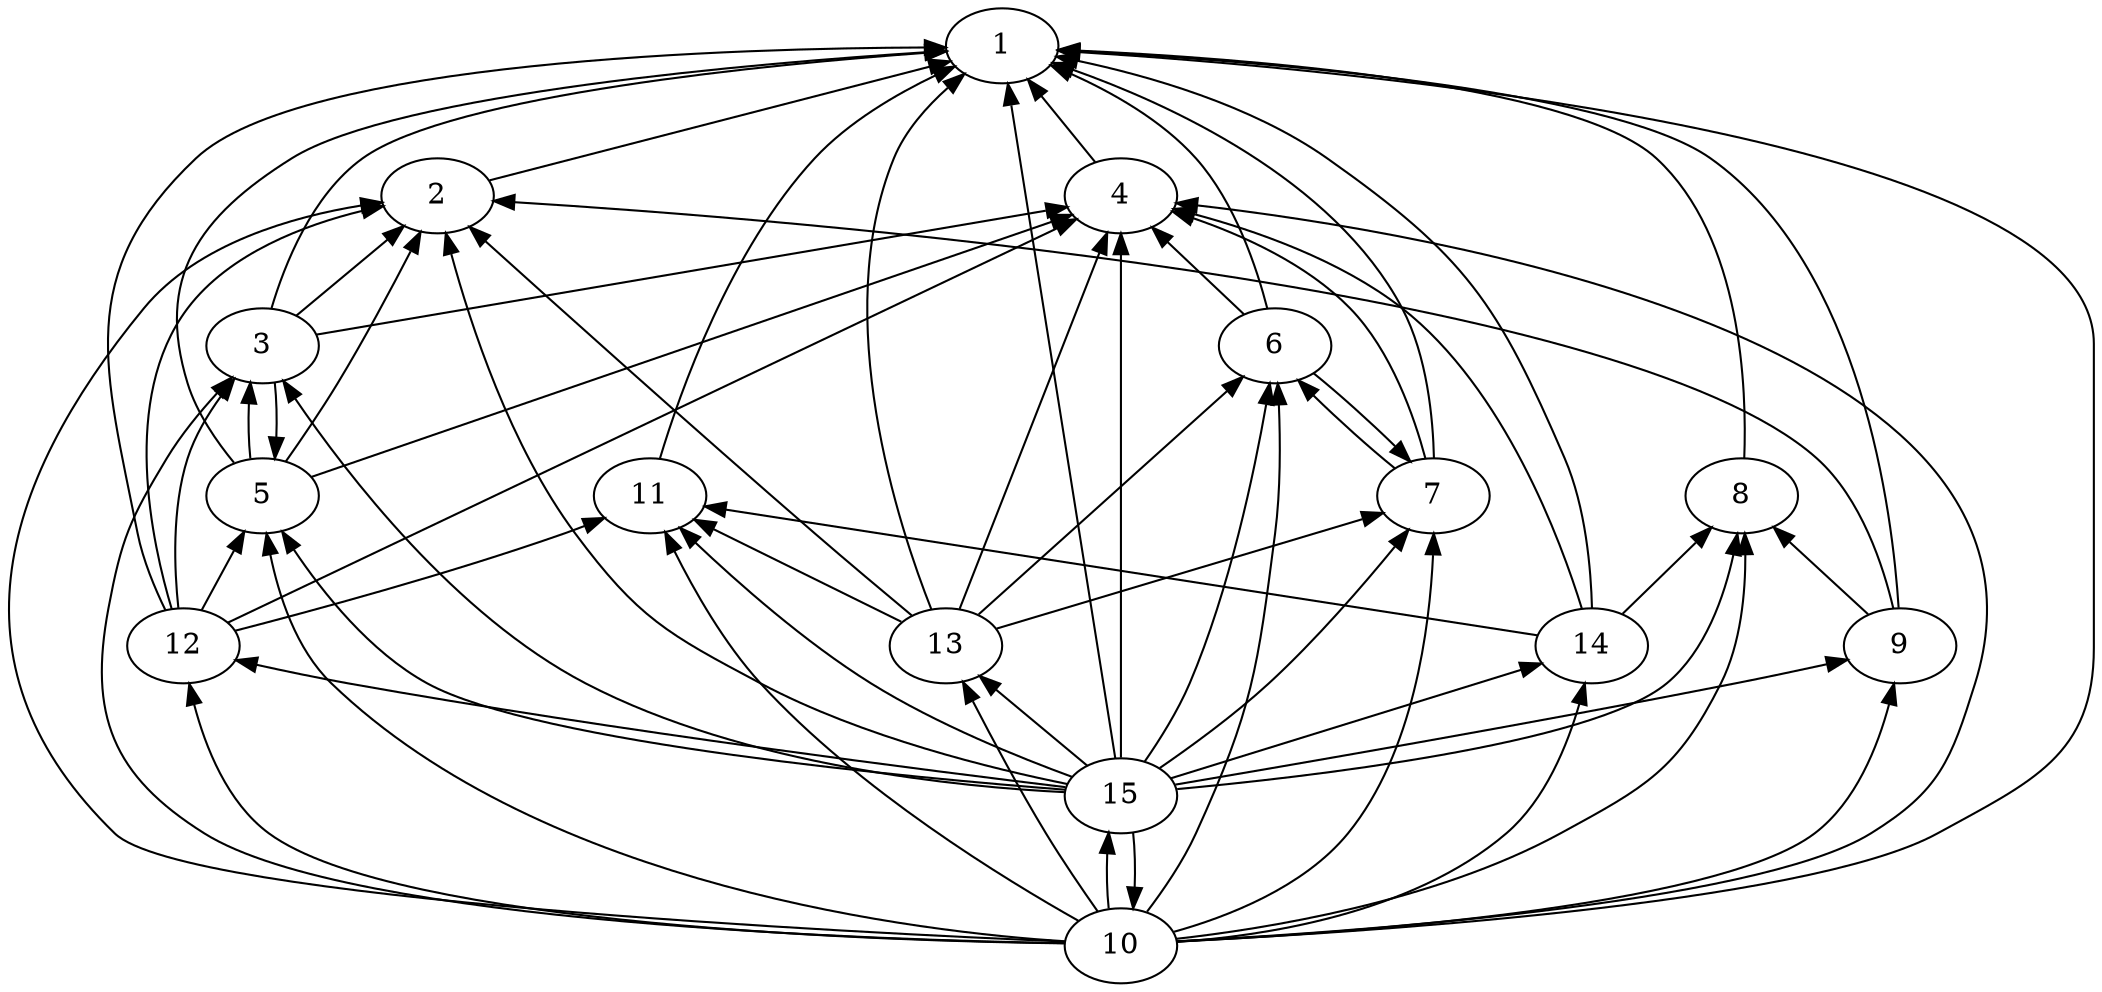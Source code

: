 strict digraph G {
	graph [bb="0,0,1000.9,468"];
	node [label="\N"];
	1	 [height=0.5,
		label=1,
		pos="476.92,450",
		width=0.75];
	2	 [height=0.5,
		label=2,
		pos="205.92,378",
		width=0.75];
	1 -> 2	 [dir=back,
		pos="s,451.43,443.23 441.68,440.64 386.17,425.89 279.69,397.6 231.15,384.7"];
	3	 [height=0.5,
		label=3,
		pos="121.92,306",
		width=0.75];
	1 -> 3	 [dir=back,
		pos="s,449.6,448.23 439.59,447.49 367.51,442.01 212.51,426.89 169.92,396 145.7,378.43 132.54,344.84 126.39,324.03"];
	4	 [height=0.5,
		label=4,
		pos="533.92,378",
		width=0.75];
	1 -> 4	 [dir=back,
		pos="s,489.57,434.02 495.94,425.98 504.29,415.43 513.86,403.34 521.31,393.93"];
	5	 [height=0.5,
		label=5,
		pos="121.92,234",
		width=0.75];
	1 -> 5	 [dir=back,
		pos="s,450,448.45 439.73,447.77 362.15,442.55 186.11,427.49 135.92,396 91.12,367.88 70.595,338.62 85.923,288 90.233,273.77 99.67,259.85 \
107.8,249.72"];
	6	 [height=0.5,
		label=6,
		pos="607.92,306",
		width=0.75];
	1 -> 6	 [dir=back,
		pos="s,500.8,441.22 510.01,437.18 529.61,428.16 553.7,414.42 569.92,396 588.42,375 598.86,343.68 603.94,324.07"];
	7	 [height=0.5,
		label=7,
		pos="683.92,234",
		width=0.75];
	1 -> 7	 [dir=back,
		pos="s,501.58,442.55 511.07,439.24 556.8,422.76 635.99,386.42 668.92,324 680.9,301.3 683.72,271.29 684.18,252.31"];
	8	 [height=0.5,
		label=8,
		pos="831.92,234",
		width=0.75];
	1 -> 8	 [dir=back,
		pos="s,503.89,449.03 514.18,448.55 588.43,444.89 751.16,432.79 790.92,396 831.81,358.17 834.43,285.96 833.18,252.22"];
	9	 [height=0.5,
		label=9,
		pos="907.92,162",
		width=0.75];
	1 -> 9	 [dir=back,
		pos="s,503.9,448.74 514.18,448.17 591.85,443.71 767.85,430.05 815.92,396 888.95,344.28 904.02,225.34 907.12,180"];
	10	 [height=0.5,
		label=10,
		pos="533.92,18",
		width=0.75];
	1 -> 10	 [dir=back,
		pos="s,503.99,448.48 514.13,447.83 633.79,439.84 1000.9,407.08 1000.9,306 1000.9,306 1000.9,306 1000.9,162 1000.9,109.93 971.45,97.258 \
925.92,72 862.77,36.967 638.94,23.054 560.96,19.201"];
	11	 [height=0.5,
		label=11,
		pos="307.92,234",
		width=0.75];
	1 -> 11	 [dir=back,
		pos="s,453.7,440.61 444.63,436.33 425.9,427.12 402.94,413.46 386.92,396 346.64,352.06 322.56,283.81 312.88,251.76"];
	12	 [height=0.5,
		label=12,
		pos="83.923,162",
		width=0.75];
	1 -> 12	 [dir=back,
		pos="s,450.05,448.04 439.82,447.26 347.89,440.14 115.14,419.91 89.923,396 31.166,340.3 46.36,295.45 61.923,216 64.414,203.28 69.914,189.78 \
74.791,179.46"];
	13	 [height=0.5,
		label=13,
		pos="449.92,162",
		width=0.75];
	1 -> 13	 [dir=back,
		pos="s,458.24,436.78 450.39,430.02 440.42,420.88 430.22,409.14 424.92,396 394.29,320.03 426.98,219.52 442.59,179.51"];
	14	 [height=0.5,
		label=14,
		pos="759.92,162",
		width=0.75];
	1 -> 14	 [dir=back,
		pos="s,503.3,445.59 513.13,443.55 546.59,436.24 596.49,421.86 632.92,396 699.49,348.76 714.64,326.97 746.92,252 756.97,228.65 759.52,\
199.08 760.03,180.34"];
	15	 [height=0.5,
		label=15,
		pos="533.92,90",
		width=0.75];
	1 -> 15	 [dir=back,
		pos="s,479.83,431.65 481.41,421.65 492.64,350.71 521.73,167 531.02,108.31"];
	2 -> 3	 [dir=back,
		pos="s,189.33,363.78 181.65,357.2 167.91,345.42 151.07,330.98 138.77,320.44"];
	2 -> 5	 [dir=back,
		pos="s,197.39,360.8 192.63,351.45 183.35,333.32 170.42,308.9 157.92,288 150.29,275.24 140.96,261.28 133.71,250.75"];
	2 -> 9	 [dir=back,
		pos="s,233.12,376.49 243.4,375.86 369.25,367.93 774.15,336.22 867.92,252 889.17,232.92 899.72,200.43 904.48,180.15"];
	2 -> 10	 [dir=back,
		pos="s,178.99,375.57 168.96,374.03 136.48,368.5 90.516,355.32 64.923,324 -6.0541,237.14 -29.445,150.25 50.923,72 83.795,39.994 409.46,\
23.394 506.67,19.125"];
	2 -> 12	 [dir=back,
		pos="s,179.53,373.76 169.5,371.42 142.07,364.48 105.9,350.67 85.923,324 53.712,281 68.453,211.99 78.015,179.71"];
	2 -> 13	 [dir=back,
		pos="s,222.29,363.14 229.97,356.18 264.51,324.91 330.24,265.65 386.92,216 402.42,202.43 420.26,187.17 432.99,176.34"];
	2 -> 15	 [dir=back,
		pos="s,210.01,359.93 212.52,350.16 221.63,315.99 240.58,257.51 271.92,216 331.69,136.85 454.07,104.97 507.73,94.429"];
	3 -> 5	 [dir=back,
		pos="s,116.01,288.2 115.33,278.18 114.98,269.24 115.21,259.59 116.03,251.59"];
	3 -> 10	 [dir=back,
		pos="s,106.74,291.01 99.753,283.44 91.513,274.22 82.564,263.12 75.923,252 58.323,222.52 54.254,213.75 47.923,180 38.303,128.72 49.781,\
99.81 93.923,72 163.27,28.309 421.82,19.94 506.72,18.361"];
	3 -> 12	 [dir=back,
		pos="s,107.91,290.25 101.89,282.26 95.545,273.34 89.309,262.75 85.923,252 78.364,228 79.522,198.59 81.422,180.07"];
	3 -> 15	 [dir=back,
		pos="s,132.34,289.31 138.1,280.66 163.05,243.91 214.63,176.65 276.92,144 317.1,122.94 450.11,101.99 507.35,93.707"];
	4 -> 3	 [dir=back,
		pos="s,507.52,373.39 497.45,371.63 415.64,357.33 219.14,322.99 148.1,310.58"];
	4 -> 5	 [dir=back,
		pos="s,509.99,369.64 500.32,366.25 419.51,338.01 215.84,266.82 145.92,242.39"];
	4 -> 6	 [dir=back,
		pos="s,549.26,363.08 556.55,355.98 568.24,344.61 582.2,331.03 592.61,320.9"];
	4 -> 7	 [dir=back,
		pos="s,559.23,371.11 568.94,367.84 592.69,359.42 623.4,345.32 643.92,324 663.61,303.55 674.58,271.78 679.87,251.97"];
	4 -> 10	 [dir=back,
		pos="s,560.84,375.45 570.83,374.32 680.85,361.43 995.83,309.74 943.92,144 932.28,106.82 927.01,92.574 893.92,72 838.04,37.248 634.85,\
23.302 560.99,19.308"];
	4 -> 12	 [dir=back,
		pos="s,511.91,367.44 502.7,363.01 416.95,321.85 179.4,207.83 105.89,172.54"];
	4 -> 13	 [dir=back,
		pos="s,527.05,360.32 523.39,350.93 505.93,306.01 471.43,217.31 456.77,179.62"];
	4 -> 14	 [dir=back,
		pos="s,559.78,372.35 569.51,369.78 598.53,361.74 639.4,347.27 668.92,324 717.69,285.56 744.57,213.33 754.91,179.86"];
	4 -> 15	 [dir=back,
		pos="s,533.92,359.98 533.92,349.93 533.92,291.19 533.92,156.69 533.92,108.01"];
	5 -> 3	 [dir=back,
		pos="s,127.82,251.59 128.51,261.6 128.87,270.52 128.64,280.18 127.84,288.2"];
	5 -> 10	 [dir=back,
		pos="s,123.88,215.95 125.67,205.96 129.71,186.18 138.01,160.4 154.92,144 256.96,45.031 438.61,23.77 506.94,19.226"];
	5 -> 12	 [dir=back,
		pos="s,112.92,216.94 108.15,207.91 103.16,198.44 97.636,187.98 93.128,179.44"];
	5 -> 15	 [dir=back,
		pos="s,131.75,216.88 137.17,208.46 151.06,187.6 173.55,159.15 200.92,144 253.76,114.75 437.61,97.58 507.07,92.011"];
	6 -> 7	 [dir=back,
		pos="s,619.41,289.66 626.58,282.27 638.29,270.5 653.18,256.73 664.96,246.92"];
	6 -> 10	 [dir=back,
		pos="s,609.28,287.98 609.77,277.96 610.49,260.14 610.6,236.63 607.92,216 599.41,150.36 597.09,132.36 569.92,72 563.82,58.438 554.44,44.505 \
546.78,34.189"];
	6 -> 13	 [dir=back,
		pos="s,591.9,291.4 584.2,284.38 551.63,254.69 493.93,202.11 465.98,176.64"];
	6 -> 15	 [dir=back,
		pos="s,605.18,287.94 603.42,277.66 597.58,244.66 585.82,188.93 566.92,144 561.3,130.63 552.7,116.69 545.69,106.33"];
	7 -> 6	 [dir=back,
		pos="s,672.23,250.56 665.05,257.94 653.36,269.69 638.55,283.37 626.83,293.13"];
	7 -> 10	 [dir=back,
		pos="s,684.06,215.8 683.71,205.77 682.02,170.74 674.31,110.86 642.92,72 621.69,45.712 584.42,31.19 559.46,23.996"];
	7 -> 13	 [dir=back,
		pos="s,659.32,226.43 649.74,223.48 602,208.79 516.52,182.49 474.54,169.58"];
	7 -> 15	 [dir=back,
		pos="s,671.39,217.85 665.11,210.03 649.81,191.18 627.18,164.75 604.92,144 588.5,128.69 567.9,113.4 553.13,103.02"];
	8 -> 9	 [dir=back,
		pos="s,847.67,219.08 855.16,211.98 867.17,200.61 881.5,187.03 892.2,176.9"];
	8 -> 10	 [dir=back,
		pos="s,833.21,215.72 833.29,205.58 833.04,187.12 830.52,163.03 820.92,144 799.97,102.45 785.66,94.489 744.92,72 684.35,38.555 602.55,\
25.332 560.83,20.51"];
	8 -> 14	 [dir=back,
		pos="s,816.65,218.73 809.33,211.41 798.21,200.29 785.09,187.17 775.17,177.25"];
	8 -> 15	 [dir=back,
		pos="s,829.77,215.84 827.87,205.93 823.46,185.74 814.39,159.45 795.92,144 760.31,114.2 620.43,98.002 560.94,92.343"];
	9 -> 10	 [dir=back,
		pos="s,904.93,143.98 902.6,134.25 897.18,113.82 886.65,87.063 866.92,72 818.86,35.305 631.66,22.673 561.07,19.16"];
	9 -> 15	 [dir=back,
		pos="s,882.37,155.88 872.44,153.57 858.86,150.44 843.2,146.93 828.92,144 730.23,123.73 612.19,103.25 560.44,94.461"];
	10 -> 15	 [dir=back,
		pos="s,539.82,35.593 540.51,45.596 540.87,54.523 540.64,64.181 539.84,72.202"];
	11 -> 10	 [dir=back,
		pos="s,316.14,216.78 320.81,207.79 330.92,188.81 346.21,163.21 363.92,144 410.24,93.761 478.99,50.011 513.13,29.842"];
	11 -> 12	 [dir=back,
		pos="s,285.58,223.58 276.3,219.64 273.15,218.36 269.99,217.12 266.92,216 211.7,195.82 145.08,177.66 109.41,168.43"];
	11 -> 13	 [dir=back,
		pos="s,329.49,223.06 338.51,218.49 365.51,204.8 404.2,185.19 428.15,173.04"];
	11 -> 14	 [dir=back,
		pos="s,334.51,229.76 344.62,228.15 433.18,214.05 656.95,178.4 733.65,166.18"];
	11 -> 15	 [dir=back,
		pos="s,322.99,218.79 330.27,211.75 350.77,192.17 382.61,163.78 413.92,144 445.21,124.23 484.96,107.86 509.92,98.5"];
	12 -> 10	 [dir=back,
		pos="s,86.83,143.86 89.125,134.09 94.48,113.56 104.97,86.771 124.92,72 155.72,49.199 420.83,26.784 507,20.042"];
	12 -> 15	 [dir=back,
		pos="s,109.43,155.65 119.35,153.3 132.93,150.13 148.6,146.67 162.92,144 291.22,120.09 446.12,100.51 507.26,93.142"];
	13 -> 10	 [dir=back,
		pos="s,458.46,144.8 463.22,135.45 472.5,117.32 485.42,92.902 497.92,72 505.56,59.236 514.89,45.278 522.14,34.75"];
	13 -> 15	 [dir=back,
		pos="s,466.52,147.78 474.19,141.2 487.94,129.42 504.78,114.98 517.07,104.44"];
	14 -> 10	 [dir=back,
		pos="s,756.45,144.1 753.87,134.29 748.11,114.29 737.49,88.08 718.92,72 694.96,51.248 605.1,31.629 560.04,22.837"];
	14 -> 15	 [dir=back,
		pos="s,735.31,154.16 725.77,151.12 679.76,136.46 598.99,110.73 558.51,97.833"];
	15 -> 10	 [dir=back,
		pos="s,528.01,72.202 527.33,62.176 526.98,53.236 527.21,43.586 528.03,35.593"];
}

